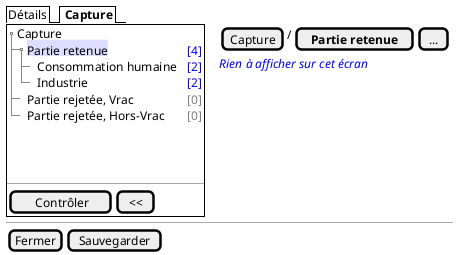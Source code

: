 @startsalt
{
  {/ Détails | <b> Capture }
  {+
   {T
       + Capture    | .
       ++ <back:#DDF>Partie retenue       | <color:blue>[4]
       +++ Consommation humaine | <color:blue>[2]
       +++ Industrie | <color:blue>[2]
       ++ Partie rejetée, Vrac | <color:gray>[0]
       ++ Partie rejetée, Hors-Vrac | <color:gray>[0]
   }
    .
    .
    .
   --
   {
      [<&checkmark> Contrôler] | [ << ]
   }
  } | . | {
    { [Capture] | / | [<b>Partie retenue] | [...] }

    <i><color:blue>Rien à afficher sur cet écran
  }

  -- | -- | --
  { [Fermer] | [Sauvegarder] }
}
@endsalt

